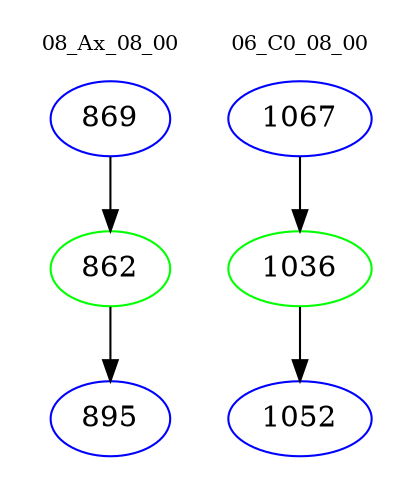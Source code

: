 digraph{
subgraph cluster_0 {
color = white
label = "08_Ax_08_00";
fontsize=10;
T0_869 [label="869", color="blue"]
T0_869 -> T0_862 [color="black"]
T0_862 [label="862", color="green"]
T0_862 -> T0_895 [color="black"]
T0_895 [label="895", color="blue"]
}
subgraph cluster_1 {
color = white
label = "06_C0_08_00";
fontsize=10;
T1_1067 [label="1067", color="blue"]
T1_1067 -> T1_1036 [color="black"]
T1_1036 [label="1036", color="green"]
T1_1036 -> T1_1052 [color="black"]
T1_1052 [label="1052", color="blue"]
}
}
